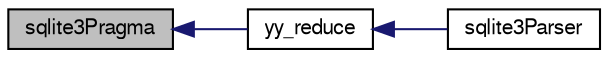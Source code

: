 digraph "sqlite3Pragma"
{
  edge [fontname="FreeSans",fontsize="10",labelfontname="FreeSans",labelfontsize="10"];
  node [fontname="FreeSans",fontsize="10",shape=record];
  rankdir="LR";
  Node662895 [label="sqlite3Pragma",height=0.2,width=0.4,color="black", fillcolor="grey75", style="filled", fontcolor="black"];
  Node662895 -> Node662896 [dir="back",color="midnightblue",fontsize="10",style="solid",fontname="FreeSans"];
  Node662896 [label="yy_reduce",height=0.2,width=0.4,color="black", fillcolor="white", style="filled",URL="$sqlite3_8c.html#a7c419a9b25711c666a9a2449ef377f14"];
  Node662896 -> Node662897 [dir="back",color="midnightblue",fontsize="10",style="solid",fontname="FreeSans"];
  Node662897 [label="sqlite3Parser",height=0.2,width=0.4,color="black", fillcolor="white", style="filled",URL="$sqlite3_8c.html#a0327d71a5fabe0b6a343d78a2602e72a"];
}
